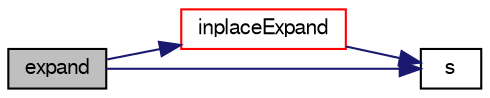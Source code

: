 digraph "expand"
{
  bgcolor="transparent";
  edge [fontname="FreeSans",fontsize="10",labelfontname="FreeSans",labelfontsize="10"];
  node [fontname="FreeSans",fontsize="10",shape=record];
  rankdir="LR";
  Node1633 [label="expand",height=0.2,width=0.4,color="black", fillcolor="grey75", style="filled", fontcolor="black"];
  Node1633 -> Node1634 [color="midnightblue",fontsize="10",style="solid",fontname="FreeSans"];
  Node1634 [label="inplaceExpand",height=0.2,width=0.4,color="red",URL="$a21166.html#adf940b7b0788929e0e11ea44e7f9c1bb",tooltip="Inplace expand occurences of variables according to the mapping. "];
  Node1634 -> Node1636 [color="midnightblue",fontsize="10",style="solid",fontname="FreeSans"];
  Node1636 [label="s",height=0.2,width=0.4,color="black",URL="$a18905.html#abb9c4233033fad2ad0206cd4adad3b9f"];
  Node1633 -> Node1636 [color="midnightblue",fontsize="10",style="solid",fontname="FreeSans"];
}
